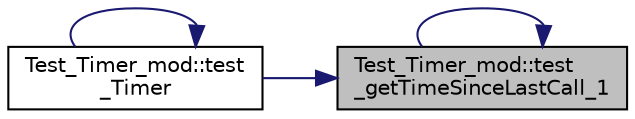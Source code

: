 digraph "Test_Timer_mod::test_getTimeSinceLastCall_1"
{
 // LATEX_PDF_SIZE
  edge [fontname="Helvetica",fontsize="10",labelfontname="Helvetica",labelfontsize="10"];
  node [fontname="Helvetica",fontsize="10",shape=record];
  rankdir="RL";
  Node1 [label="Test_Timer_mod::test\l_getTimeSinceLastCall_1",height=0.2,width=0.4,color="black", fillcolor="grey75", style="filled", fontcolor="black",tooltip=" "];
  Node1 -> Node1 [dir="back",color="midnightblue",fontsize="10",style="solid",fontname="Helvetica"];
  Node1 -> Node2 [dir="back",color="midnightblue",fontsize="10",style="solid",fontname="Helvetica"];
  Node2 [label="Test_Timer_mod::test\l_Timer",height=0.2,width=0.4,color="black", fillcolor="white", style="filled",URL="$namespaceTest__Timer__mod.html#add1047d30febdabdebba2bfbc4c70c65",tooltip=" "];
  Node2 -> Node2 [dir="back",color="midnightblue",fontsize="10",style="solid",fontname="Helvetica"];
}
